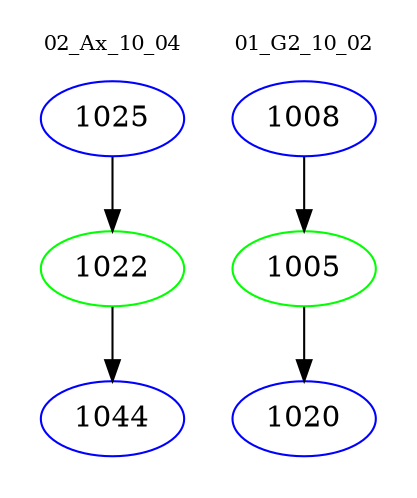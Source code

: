 digraph{
subgraph cluster_0 {
color = white
label = "02_Ax_10_04";
fontsize=10;
T0_1025 [label="1025", color="blue"]
T0_1025 -> T0_1022 [color="black"]
T0_1022 [label="1022", color="green"]
T0_1022 -> T0_1044 [color="black"]
T0_1044 [label="1044", color="blue"]
}
subgraph cluster_1 {
color = white
label = "01_G2_10_02";
fontsize=10;
T1_1008 [label="1008", color="blue"]
T1_1008 -> T1_1005 [color="black"]
T1_1005 [label="1005", color="green"]
T1_1005 -> T1_1020 [color="black"]
T1_1020 [label="1020", color="blue"]
}
}
